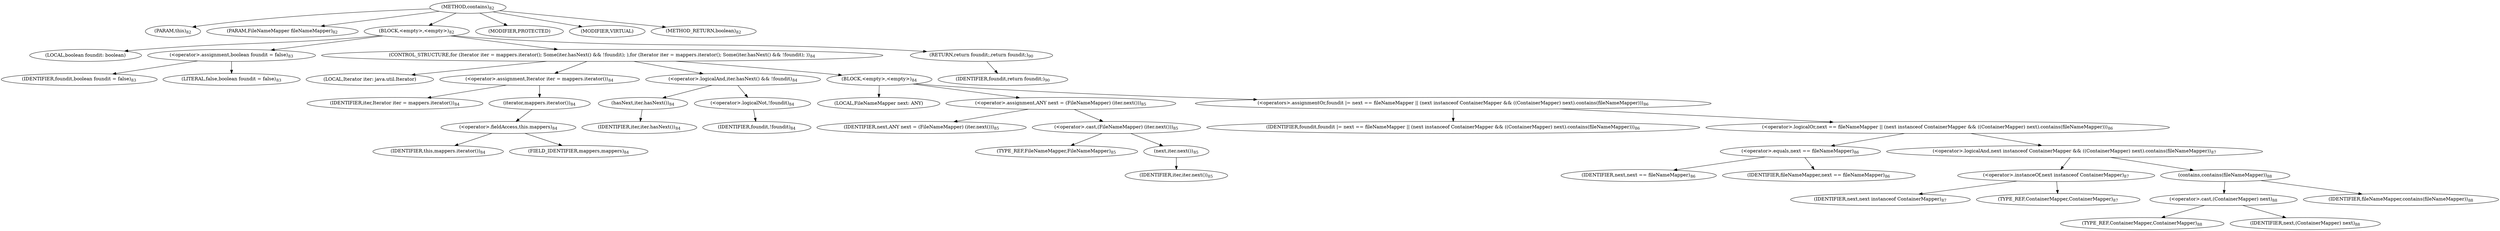 digraph "contains" {  
"86" [label = <(METHOD,contains)<SUB>82</SUB>> ]
"87" [label = <(PARAM,this)<SUB>82</SUB>> ]
"88" [label = <(PARAM,FileNameMapper fileNameMapper)<SUB>82</SUB>> ]
"89" [label = <(BLOCK,&lt;empty&gt;,&lt;empty&gt;)<SUB>82</SUB>> ]
"90" [label = <(LOCAL,boolean foundit: boolean)> ]
"91" [label = <(&lt;operator&gt;.assignment,boolean foundit = false)<SUB>83</SUB>> ]
"92" [label = <(IDENTIFIER,foundit,boolean foundit = false)<SUB>83</SUB>> ]
"93" [label = <(LITERAL,false,boolean foundit = false)<SUB>83</SUB>> ]
"94" [label = <(CONTROL_STRUCTURE,for (Iterator iter = mappers.iterator(); Some(iter.hasNext() &amp;&amp; !foundit); ),for (Iterator iter = mappers.iterator(); Some(iter.hasNext() &amp;&amp; !foundit); ))<SUB>84</SUB>> ]
"95" [label = <(LOCAL,Iterator iter: java.util.Iterator)> ]
"96" [label = <(&lt;operator&gt;.assignment,Iterator iter = mappers.iterator())<SUB>84</SUB>> ]
"97" [label = <(IDENTIFIER,iter,Iterator iter = mappers.iterator())<SUB>84</SUB>> ]
"98" [label = <(iterator,mappers.iterator())<SUB>84</SUB>> ]
"99" [label = <(&lt;operator&gt;.fieldAccess,this.mappers)<SUB>84</SUB>> ]
"100" [label = <(IDENTIFIER,this,mappers.iterator())<SUB>84</SUB>> ]
"101" [label = <(FIELD_IDENTIFIER,mappers,mappers)<SUB>84</SUB>> ]
"102" [label = <(&lt;operator&gt;.logicalAnd,iter.hasNext() &amp;&amp; !foundit)<SUB>84</SUB>> ]
"103" [label = <(hasNext,iter.hasNext())<SUB>84</SUB>> ]
"104" [label = <(IDENTIFIER,iter,iter.hasNext())<SUB>84</SUB>> ]
"105" [label = <(&lt;operator&gt;.logicalNot,!foundit)<SUB>84</SUB>> ]
"106" [label = <(IDENTIFIER,foundit,!foundit)<SUB>84</SUB>> ]
"107" [label = <(BLOCK,&lt;empty&gt;,&lt;empty&gt;)<SUB>84</SUB>> ]
"108" [label = <(LOCAL,FileNameMapper next: ANY)> ]
"109" [label = <(&lt;operator&gt;.assignment,ANY next = (FileNameMapper) (iter.next()))<SUB>85</SUB>> ]
"110" [label = <(IDENTIFIER,next,ANY next = (FileNameMapper) (iter.next()))<SUB>85</SUB>> ]
"111" [label = <(&lt;operator&gt;.cast,(FileNameMapper) (iter.next()))<SUB>85</SUB>> ]
"112" [label = <(TYPE_REF,FileNameMapper,FileNameMapper)<SUB>85</SUB>> ]
"113" [label = <(next,iter.next())<SUB>85</SUB>> ]
"114" [label = <(IDENTIFIER,iter,iter.next())<SUB>85</SUB>> ]
"115" [label = <(&lt;operators&gt;.assignmentOr,foundit |= next == fileNameMapper || (next instanceof ContainerMapper &amp;&amp; ((ContainerMapper) next).contains(fileNameMapper)))<SUB>86</SUB>> ]
"116" [label = <(IDENTIFIER,foundit,foundit |= next == fileNameMapper || (next instanceof ContainerMapper &amp;&amp; ((ContainerMapper) next).contains(fileNameMapper)))<SUB>86</SUB>> ]
"117" [label = <(&lt;operator&gt;.logicalOr,next == fileNameMapper || (next instanceof ContainerMapper &amp;&amp; ((ContainerMapper) next).contains(fileNameMapper)))<SUB>86</SUB>> ]
"118" [label = <(&lt;operator&gt;.equals,next == fileNameMapper)<SUB>86</SUB>> ]
"119" [label = <(IDENTIFIER,next,next == fileNameMapper)<SUB>86</SUB>> ]
"120" [label = <(IDENTIFIER,fileNameMapper,next == fileNameMapper)<SUB>86</SUB>> ]
"121" [label = <(&lt;operator&gt;.logicalAnd,next instanceof ContainerMapper &amp;&amp; ((ContainerMapper) next).contains(fileNameMapper))<SUB>87</SUB>> ]
"122" [label = <(&lt;operator&gt;.instanceOf,next instanceof ContainerMapper)<SUB>87</SUB>> ]
"123" [label = <(IDENTIFIER,next,next instanceof ContainerMapper)<SUB>87</SUB>> ]
"124" [label = <(TYPE_REF,ContainerMapper,ContainerMapper)<SUB>87</SUB>> ]
"125" [label = <(contains,contains(fileNameMapper))<SUB>88</SUB>> ]
"126" [label = <(&lt;operator&gt;.cast,(ContainerMapper) next)<SUB>88</SUB>> ]
"127" [label = <(TYPE_REF,ContainerMapper,ContainerMapper)<SUB>88</SUB>> ]
"128" [label = <(IDENTIFIER,next,(ContainerMapper) next)<SUB>88</SUB>> ]
"129" [label = <(IDENTIFIER,fileNameMapper,contains(fileNameMapper))<SUB>88</SUB>> ]
"130" [label = <(RETURN,return foundit;,return foundit;)<SUB>90</SUB>> ]
"131" [label = <(IDENTIFIER,foundit,return foundit;)<SUB>90</SUB>> ]
"132" [label = <(MODIFIER,PROTECTED)> ]
"133" [label = <(MODIFIER,VIRTUAL)> ]
"134" [label = <(METHOD_RETURN,boolean)<SUB>82</SUB>> ]
  "86" -> "87" 
  "86" -> "88" 
  "86" -> "89" 
  "86" -> "132" 
  "86" -> "133" 
  "86" -> "134" 
  "89" -> "90" 
  "89" -> "91" 
  "89" -> "94" 
  "89" -> "130" 
  "91" -> "92" 
  "91" -> "93" 
  "94" -> "95" 
  "94" -> "96" 
  "94" -> "102" 
  "94" -> "107" 
  "96" -> "97" 
  "96" -> "98" 
  "98" -> "99" 
  "99" -> "100" 
  "99" -> "101" 
  "102" -> "103" 
  "102" -> "105" 
  "103" -> "104" 
  "105" -> "106" 
  "107" -> "108" 
  "107" -> "109" 
  "107" -> "115" 
  "109" -> "110" 
  "109" -> "111" 
  "111" -> "112" 
  "111" -> "113" 
  "113" -> "114" 
  "115" -> "116" 
  "115" -> "117" 
  "117" -> "118" 
  "117" -> "121" 
  "118" -> "119" 
  "118" -> "120" 
  "121" -> "122" 
  "121" -> "125" 
  "122" -> "123" 
  "122" -> "124" 
  "125" -> "126" 
  "125" -> "129" 
  "126" -> "127" 
  "126" -> "128" 
  "130" -> "131" 
}
